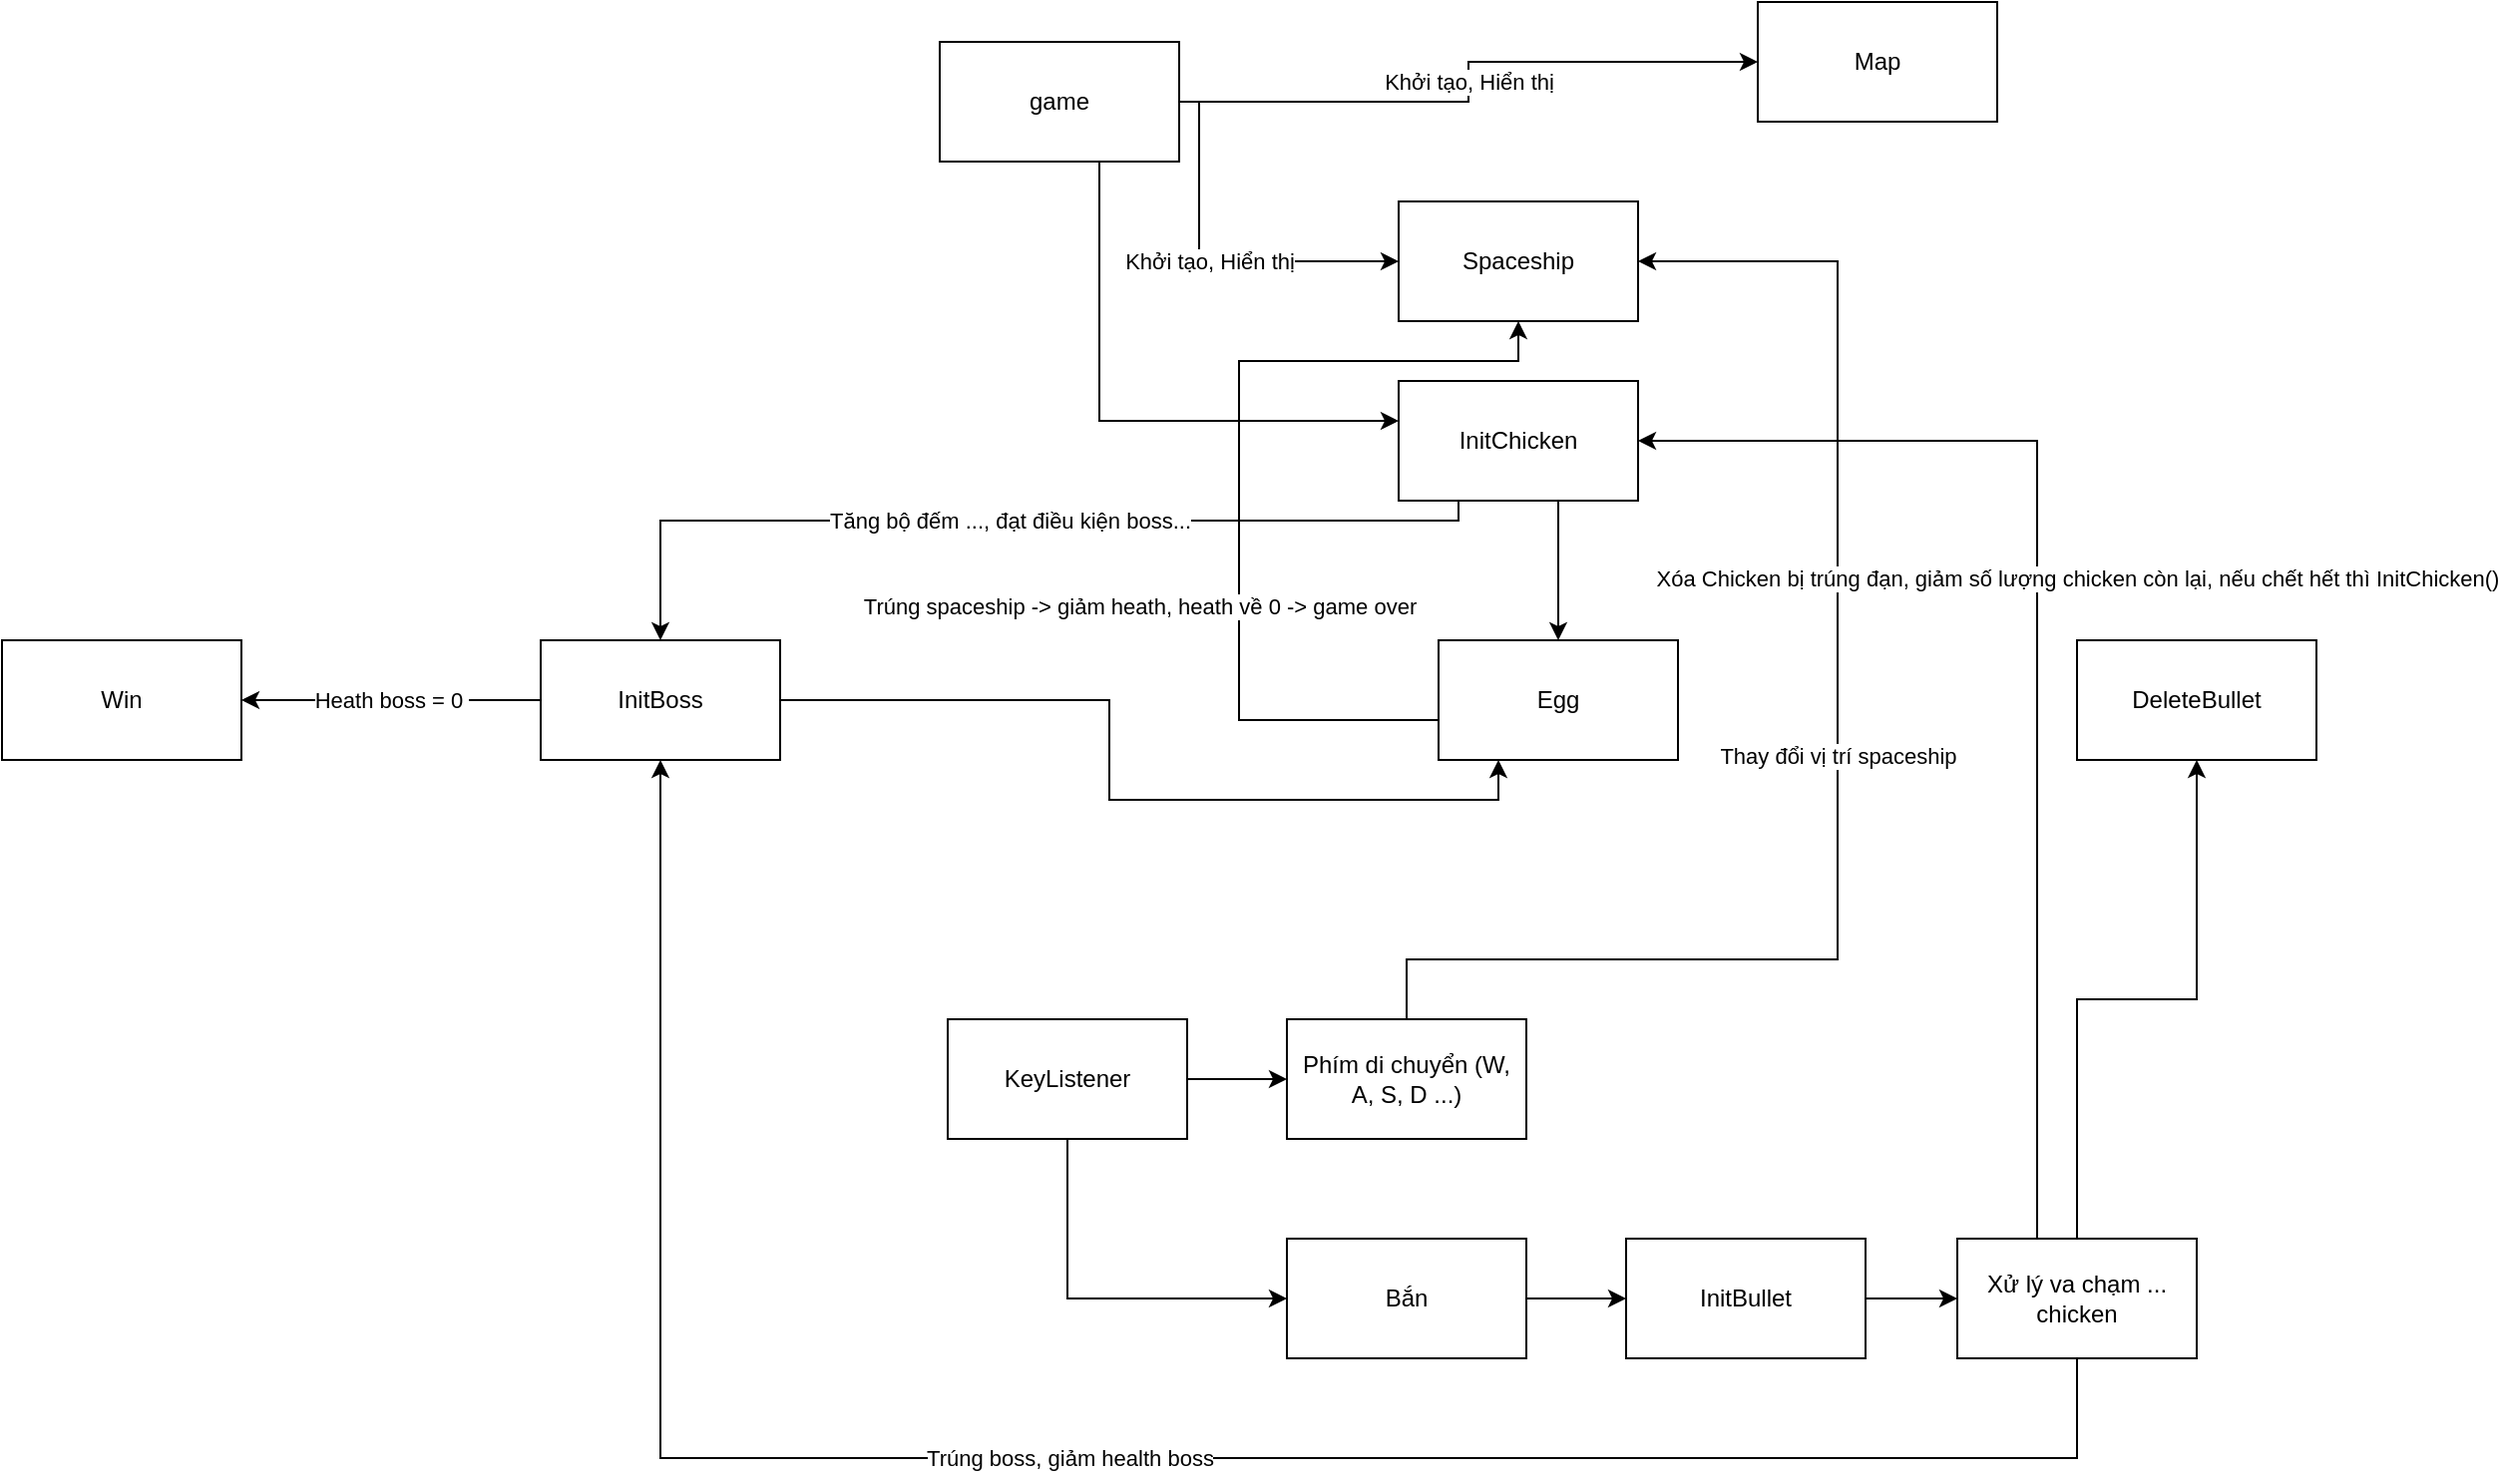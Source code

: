 <mxfile version="20.2.2" type="device"><diagram id="VkjuKIW-1eo00ZSQl3zK" name="Trang-1"><mxGraphModel dx="1996" dy="1833" grid="1" gridSize="10" guides="1" tooltips="1" connect="1" arrows="1" fold="1" page="1" pageScale="1" pageWidth="827" pageHeight="1169" math="0" shadow="0"><root><mxCell id="0"/><mxCell id="1" parent="0"/><mxCell id="0ySP16h6xVqY2BKORAnB-2" value="Khởi tạo, Hiển thị" style="edgeStyle=orthogonalEdgeStyle;rounded=0;orthogonalLoop=1;jettySize=auto;html=1;" edge="1" parent="1" source="0ySP16h6xVqY2BKORAnB-1" target="0ySP16h6xVqY2BKORAnB-3"><mxGeometry relative="1" as="geometry"><mxPoint x="400" y="60" as="targetPoint"/></mxGeometry></mxCell><mxCell id="0ySP16h6xVqY2BKORAnB-4" value="Khởi tạo, Hiển thị" style="edgeStyle=orthogonalEdgeStyle;rounded=0;orthogonalLoop=1;jettySize=auto;html=1;" edge="1" parent="1" source="0ySP16h6xVqY2BKORAnB-1" target="0ySP16h6xVqY2BKORAnB-5"><mxGeometry relative="1" as="geometry"><mxPoint x="340" y="190" as="targetPoint"/><Array as="points"><mxPoint x="240" y="20"/><mxPoint x="240" y="100"/></Array></mxGeometry></mxCell><mxCell id="0ySP16h6xVqY2BKORAnB-1" value="game" style="rounded=0;whiteSpace=wrap;html=1;" vertex="1" parent="1"><mxGeometry x="110" y="-10" width="120" height="60" as="geometry"/></mxCell><mxCell id="0ySP16h6xVqY2BKORAnB-3" value="Map" style="rounded=0;whiteSpace=wrap;html=1;" vertex="1" parent="1"><mxGeometry x="520" y="-30" width="120" height="60" as="geometry"/></mxCell><mxCell id="0ySP16h6xVqY2BKORAnB-8" value="" style="edgeStyle=orthogonalEdgeStyle;rounded=0;orthogonalLoop=1;jettySize=auto;html=1;exitX=0.5;exitY=1;exitDx=0;exitDy=0;" edge="1" parent="1" source="0ySP16h6xVqY2BKORAnB-1" target="0ySP16h6xVqY2BKORAnB-7"><mxGeometry relative="1" as="geometry"><Array as="points"><mxPoint x="190" y="50"/><mxPoint x="190" y="180"/></Array></mxGeometry></mxCell><mxCell id="0ySP16h6xVqY2BKORAnB-5" value="Spaceship" style="rounded=0;whiteSpace=wrap;html=1;" vertex="1" parent="1"><mxGeometry x="340" y="70" width="120" height="60" as="geometry"/></mxCell><mxCell id="0ySP16h6xVqY2BKORAnB-22" style="edgeStyle=orthogonalEdgeStyle;rounded=0;orthogonalLoop=1;jettySize=auto;html=1;" edge="1" parent="1" source="0ySP16h6xVqY2BKORAnB-7" target="0ySP16h6xVqY2BKORAnB-23"><mxGeometry relative="1" as="geometry"><mxPoint x="400" y="290" as="targetPoint"/><Array as="points"><mxPoint x="420" y="240"/><mxPoint x="420" y="240"/></Array></mxGeometry></mxCell><mxCell id="0ySP16h6xVqY2BKORAnB-26" value="Tăng bộ đếm ..., đạt điều kiện boss..." style="edgeStyle=orthogonalEdgeStyle;rounded=0;orthogonalLoop=1;jettySize=auto;html=1;" edge="1" parent="1" source="0ySP16h6xVqY2BKORAnB-7" target="0ySP16h6xVqY2BKORAnB-27"><mxGeometry relative="1" as="geometry"><mxPoint x="-30" y="370" as="targetPoint"/><Array as="points"><mxPoint x="370" y="230"/><mxPoint x="-30" y="230"/></Array></mxGeometry></mxCell><mxCell id="0ySP16h6xVqY2BKORAnB-7" value="InitChicken" style="rounded=0;whiteSpace=wrap;html=1;" vertex="1" parent="1"><mxGeometry x="340" y="160" width="120" height="60" as="geometry"/></mxCell><mxCell id="0ySP16h6xVqY2BKORAnB-10" style="edgeStyle=orthogonalEdgeStyle;rounded=0;orthogonalLoop=1;jettySize=auto;html=1;" edge="1" parent="1" source="0ySP16h6xVqY2BKORAnB-9" target="0ySP16h6xVqY2BKORAnB-11"><mxGeometry relative="1" as="geometry"><mxPoint x="344" y="510" as="targetPoint"/></mxGeometry></mxCell><mxCell id="0ySP16h6xVqY2BKORAnB-13" style="edgeStyle=orthogonalEdgeStyle;rounded=0;orthogonalLoop=1;jettySize=auto;html=1;" edge="1" parent="1" source="0ySP16h6xVqY2BKORAnB-9" target="0ySP16h6xVqY2BKORAnB-14"><mxGeometry relative="1" as="geometry"><mxPoint x="284" y="630" as="targetPoint"/><Array as="points"><mxPoint x="174" y="620"/></Array></mxGeometry></mxCell><mxCell id="0ySP16h6xVqY2BKORAnB-9" value="KeyListener" style="rounded=0;whiteSpace=wrap;html=1;" vertex="1" parent="1"><mxGeometry x="114" y="480" width="120" height="60" as="geometry"/></mxCell><mxCell id="0ySP16h6xVqY2BKORAnB-12" value="Thay đổi vị trí spaceship" style="edgeStyle=orthogonalEdgeStyle;rounded=0;orthogonalLoop=1;jettySize=auto;html=1;entryX=1;entryY=0.5;entryDx=0;entryDy=0;" edge="1" parent="1" source="0ySP16h6xVqY2BKORAnB-11" target="0ySP16h6xVqY2BKORAnB-5"><mxGeometry relative="1" as="geometry"><mxPoint x="560" y="130" as="targetPoint"/><Array as="points"><mxPoint x="344" y="450"/><mxPoint x="560" y="450"/><mxPoint x="560" y="100"/></Array></mxGeometry></mxCell><mxCell id="0ySP16h6xVqY2BKORAnB-11" value="Phím di chuyển (W, A, S, D ...)" style="rounded=0;whiteSpace=wrap;html=1;" vertex="1" parent="1"><mxGeometry x="284" y="480" width="120" height="60" as="geometry"/></mxCell><mxCell id="0ySP16h6xVqY2BKORAnB-15" style="edgeStyle=orthogonalEdgeStyle;rounded=0;orthogonalLoop=1;jettySize=auto;html=1;" edge="1" parent="1" source="0ySP16h6xVqY2BKORAnB-14" target="0ySP16h6xVqY2BKORAnB-16"><mxGeometry relative="1" as="geometry"><mxPoint x="464" y="620" as="targetPoint"/></mxGeometry></mxCell><mxCell id="0ySP16h6xVqY2BKORAnB-14" value="Bắn" style="rounded=0;whiteSpace=wrap;html=1;" vertex="1" parent="1"><mxGeometry x="284" y="590" width="120" height="60" as="geometry"/></mxCell><mxCell id="0ySP16h6xVqY2BKORAnB-17" style="edgeStyle=orthogonalEdgeStyle;rounded=0;orthogonalLoop=1;jettySize=auto;html=1;" edge="1" parent="1" source="0ySP16h6xVqY2BKORAnB-16" target="0ySP16h6xVqY2BKORAnB-18"><mxGeometry relative="1" as="geometry"><mxPoint x="654" y="620" as="targetPoint"/></mxGeometry></mxCell><mxCell id="0ySP16h6xVqY2BKORAnB-16" value="InitBullet" style="rounded=0;whiteSpace=wrap;html=1;" vertex="1" parent="1"><mxGeometry x="454" y="590" width="120" height="60" as="geometry"/></mxCell><mxCell id="0ySP16h6xVqY2BKORAnB-19" value="Xóa Chicken bị trúng đạn, giảm số lượng chicken còn lại, nếu chết hết thì InitChicken()" style="edgeStyle=orthogonalEdgeStyle;rounded=0;orthogonalLoop=1;jettySize=auto;html=1;entryX=1;entryY=0.5;entryDx=0;entryDy=0;" edge="1" parent="1" source="0ySP16h6xVqY2BKORAnB-18" target="0ySP16h6xVqY2BKORAnB-7"><mxGeometry x="0.1" y="-20" relative="1" as="geometry"><mxPoint x="720" y="210" as="targetPoint"/><Array as="points"><mxPoint x="660" y="190"/></Array><mxPoint y="-1" as="offset"/></mxGeometry></mxCell><mxCell id="0ySP16h6xVqY2BKORAnB-20" style="edgeStyle=orthogonalEdgeStyle;rounded=0;orthogonalLoop=1;jettySize=auto;html=1;" edge="1" parent="1" source="0ySP16h6xVqY2BKORAnB-18" target="0ySP16h6xVqY2BKORAnB-21"><mxGeometry relative="1" as="geometry"><mxPoint x="630" y="520" as="targetPoint"/></mxGeometry></mxCell><mxCell id="0ySP16h6xVqY2BKORAnB-29" value="Trúng boss, giảm health boss" style="edgeStyle=orthogonalEdgeStyle;rounded=0;orthogonalLoop=1;jettySize=auto;html=1;entryX=0.5;entryY=1;entryDx=0;entryDy=0;" edge="1" parent="1" source="0ySP16h6xVqY2BKORAnB-18" target="0ySP16h6xVqY2BKORAnB-27"><mxGeometry relative="1" as="geometry"><Array as="points"><mxPoint x="680" y="700"/><mxPoint x="-30" y="700"/></Array></mxGeometry></mxCell><mxCell id="0ySP16h6xVqY2BKORAnB-18" value="Xử lý va chạm ... chicken" style="rounded=0;whiteSpace=wrap;html=1;" vertex="1" parent="1"><mxGeometry x="620" y="590" width="120" height="60" as="geometry"/></mxCell><mxCell id="0ySP16h6xVqY2BKORAnB-21" value="DeleteBullet" style="rounded=0;whiteSpace=wrap;html=1;" vertex="1" parent="1"><mxGeometry x="680" y="290" width="120" height="60" as="geometry"/></mxCell><mxCell id="0ySP16h6xVqY2BKORAnB-24" value="Trúng spaceship -&amp;gt; giảm heath, heath về 0 -&amp;gt; game over" style="edgeStyle=orthogonalEdgeStyle;rounded=0;orthogonalLoop=1;jettySize=auto;html=1;" edge="1" parent="1" source="0ySP16h6xVqY2BKORAnB-23" target="0ySP16h6xVqY2BKORAnB-5"><mxGeometry x="-0.286" y="50" relative="1" as="geometry"><mxPoint x="270" y="330" as="targetPoint"/><Array as="points"><mxPoint x="260" y="330"/><mxPoint x="260" y="150"/><mxPoint x="400" y="150"/></Array><mxPoint as="offset"/></mxGeometry></mxCell><mxCell id="0ySP16h6xVqY2BKORAnB-23" value="Egg" style="rounded=0;whiteSpace=wrap;html=1;" vertex="1" parent="1"><mxGeometry x="360" y="290" width="120" height="60" as="geometry"/></mxCell><mxCell id="0ySP16h6xVqY2BKORAnB-28" style="edgeStyle=orthogonalEdgeStyle;rounded=0;orthogonalLoop=1;jettySize=auto;html=1;entryX=0.25;entryY=1;entryDx=0;entryDy=0;" edge="1" parent="1" source="0ySP16h6xVqY2BKORAnB-27" target="0ySP16h6xVqY2BKORAnB-23"><mxGeometry relative="1" as="geometry"/></mxCell><mxCell id="0ySP16h6xVqY2BKORAnB-30" value="Heath boss = 0&amp;nbsp;" style="edgeStyle=orthogonalEdgeStyle;rounded=0;orthogonalLoop=1;jettySize=auto;html=1;" edge="1" parent="1" source="0ySP16h6xVqY2BKORAnB-27" target="0ySP16h6xVqY2BKORAnB-31"><mxGeometry relative="1" as="geometry"><mxPoint x="-200" y="320" as="targetPoint"/></mxGeometry></mxCell><mxCell id="0ySP16h6xVqY2BKORAnB-27" value="InitBoss" style="rounded=0;whiteSpace=wrap;html=1;" vertex="1" parent="1"><mxGeometry x="-90" y="290" width="120" height="60" as="geometry"/></mxCell><mxCell id="0ySP16h6xVqY2BKORAnB-31" value="Win" style="rounded=0;whiteSpace=wrap;html=1;" vertex="1" parent="1"><mxGeometry x="-360" y="290" width="120" height="60" as="geometry"/></mxCell></root></mxGraphModel></diagram></mxfile>